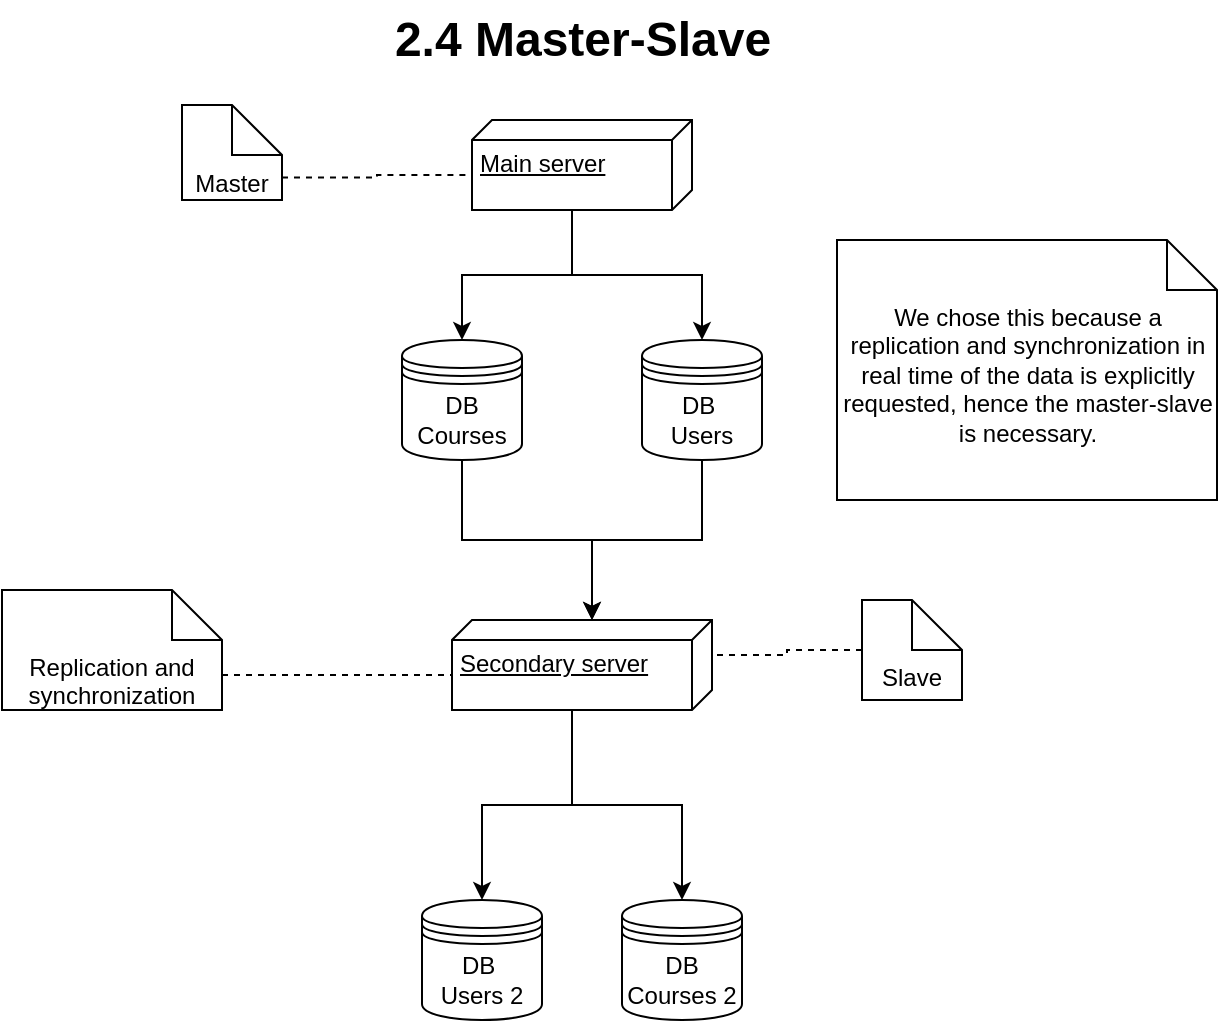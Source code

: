 <mxfile>
    <diagram id="kBUyb8M32Kv-CriAeQev" name="Page-1">
        <mxGraphModel dx="1147" dy="1383" grid="1" gridSize="10" guides="1" tooltips="1" connect="1" arrows="1" fold="1" page="1" pageScale="1" pageWidth="1100" pageHeight="850" background="none" math="0" shadow="0">
            <root>
                <mxCell id="0"/>
                <mxCell id="1" parent="0"/>
                <mxCell id="31" style="edgeStyle=orthogonalEdgeStyle;rounded=0;orthogonalLoop=1;jettySize=auto;html=1;exitX=0.5;exitY=1;exitDx=0;exitDy=0;entryX=0;entryY=0;entryDx=0;entryDy=60;entryPerimeter=0;" edge="1" parent="1" source="32" target="39">
                    <mxGeometry relative="1" as="geometry"/>
                </mxCell>
                <mxCell id="32" value="DB Courses" style="shape=datastore;whiteSpace=wrap;html=1;" vertex="1" parent="1">
                    <mxGeometry x="1546" y="340" width="60" height="60" as="geometry"/>
                </mxCell>
                <mxCell id="33" value="DB Courses 2" style="shape=datastore;whiteSpace=wrap;html=1;" vertex="1" parent="1">
                    <mxGeometry x="1656" y="620" width="60" height="60" as="geometry"/>
                </mxCell>
                <mxCell id="34" style="edgeStyle=orthogonalEdgeStyle;rounded=0;orthogonalLoop=1;jettySize=auto;html=1;exitX=0;exitY=0;exitDx=45;exitDy=60;exitPerimeter=0;entryX=0.5;entryY=0;entryDx=0;entryDy=0;" edge="1" parent="1" source="36" target="43">
                    <mxGeometry relative="1" as="geometry"/>
                </mxCell>
                <mxCell id="35" style="edgeStyle=orthogonalEdgeStyle;rounded=0;orthogonalLoop=1;jettySize=auto;html=1;exitX=0;exitY=0;exitDx=45;exitDy=60;exitPerimeter=0;entryX=0.5;entryY=0;entryDx=0;entryDy=0;" edge="1" parent="1" source="36" target="32">
                    <mxGeometry relative="1" as="geometry"/>
                </mxCell>
                <mxCell id="36" value="Main server" style="verticalAlign=top;align=left;spacingTop=8;spacingLeft=2;spacingRight=12;shape=cube;size=10;direction=south;fontStyle=4;html=1;" vertex="1" parent="1">
                    <mxGeometry x="1581" y="230" width="110" height="45" as="geometry"/>
                </mxCell>
                <mxCell id="37" style="edgeStyle=orthogonalEdgeStyle;rounded=0;orthogonalLoop=1;jettySize=auto;html=1;exitX=0;exitY=0;exitDx=45;exitDy=70;exitPerimeter=0;entryX=0.5;entryY=0;entryDx=0;entryDy=0;" edge="1" parent="1" source="39" target="41">
                    <mxGeometry relative="1" as="geometry"/>
                </mxCell>
                <mxCell id="38" style="edgeStyle=orthogonalEdgeStyle;rounded=0;orthogonalLoop=1;jettySize=auto;html=1;exitX=0;exitY=0;exitDx=45;exitDy=70;exitPerimeter=0;entryX=0.5;entryY=0;entryDx=0;entryDy=0;" edge="1" parent="1" source="39" target="33">
                    <mxGeometry relative="1" as="geometry"/>
                </mxCell>
                <mxCell id="39" value="Secondary server" style="verticalAlign=top;align=left;spacingTop=8;spacingLeft=2;spacingRight=12;shape=cube;size=10;direction=south;fontStyle=4;html=1;" vertex="1" parent="1">
                    <mxGeometry x="1571" y="480" width="130" height="45" as="geometry"/>
                </mxCell>
                <mxCell id="40" value="2.4 Master-Slave" style="text;strokeColor=none;fillColor=none;html=1;fontSize=24;fontStyle=1;verticalAlign=middle;align=center;" vertex="1" parent="1">
                    <mxGeometry x="1508.5" y="170" width="255" height="40" as="geometry"/>
                </mxCell>
                <mxCell id="41" value="DB&amp;nbsp;&lt;br&gt;Users 2" style="shape=datastore;whiteSpace=wrap;html=1;" vertex="1" parent="1">
                    <mxGeometry x="1556" y="620" width="60" height="60" as="geometry"/>
                </mxCell>
                <mxCell id="42" style="edgeStyle=orthogonalEdgeStyle;rounded=0;orthogonalLoop=1;jettySize=auto;html=1;exitX=0.5;exitY=1;exitDx=0;exitDy=0;entryX=0;entryY=0;entryDx=0;entryDy=60;entryPerimeter=0;" edge="1" parent="1" source="43" target="39">
                    <mxGeometry relative="1" as="geometry"/>
                </mxCell>
                <mxCell id="43" value="DB&amp;nbsp;&lt;br&gt;Users" style="shape=datastore;whiteSpace=wrap;html=1;" vertex="1" parent="1">
                    <mxGeometry x="1666" y="340" width="60" height="60" as="geometry"/>
                </mxCell>
                <mxCell id="44" style="edgeStyle=orthogonalEdgeStyle;rounded=0;orthogonalLoop=1;jettySize=auto;html=1;exitX=0;exitY=0;exitDx=80;exitDy=42.5;exitPerimeter=0;entryX=0;entryY=0;entryDx=27.5;entryDy=130;entryPerimeter=0;dashed=1;endArrow=none;endFill=0;" edge="1" parent="1" source="45" target="39">
                    <mxGeometry relative="1" as="geometry"/>
                </mxCell>
                <mxCell id="45" value="Replication and synchronization" style="shape=note2;boundedLbl=1;whiteSpace=wrap;html=1;size=25;verticalAlign=top;align=center;" vertex="1" parent="1">
                    <mxGeometry x="1346" y="465" width="110" height="60" as="geometry"/>
                </mxCell>
                <mxCell id="46" style="edgeStyle=orthogonalEdgeStyle;rounded=0;orthogonalLoop=1;jettySize=auto;html=1;exitX=0;exitY=0;exitDx=50;exitDy=36.25;exitPerimeter=0;entryX=0;entryY=0;entryDx=27.5;entryDy=110;entryPerimeter=0;dashed=1;endArrow=none;endFill=0;" edge="1" parent="1" source="47" target="36">
                    <mxGeometry relative="1" as="geometry"/>
                </mxCell>
                <mxCell id="47" value="Master" style="shape=note2;boundedLbl=1;whiteSpace=wrap;html=1;size=25;verticalAlign=top;align=center;" vertex="1" parent="1">
                    <mxGeometry x="1436" y="222.5" width="50" height="47.5" as="geometry"/>
                </mxCell>
                <mxCell id="48" style="edgeStyle=orthogonalEdgeStyle;rounded=0;orthogonalLoop=1;jettySize=auto;html=1;exitX=0;exitY=0.5;exitDx=0;exitDy=0;exitPerimeter=0;entryX=0;entryY=0;entryDx=17.5;entryDy=0;entryPerimeter=0;dashed=1;endArrow=none;endFill=0;" edge="1" parent="1" source="49" target="39">
                    <mxGeometry relative="1" as="geometry"/>
                </mxCell>
                <mxCell id="49" value="Slave" style="shape=note2;boundedLbl=1;whiteSpace=wrap;html=1;size=25;verticalAlign=top;align=center;" vertex="1" parent="1">
                    <mxGeometry x="1776" y="470" width="50" height="50" as="geometry"/>
                </mxCell>
                <mxCell id="50" value="We chose this because a replication and synchronization in real time of the data is explicitly requested, hence the master-slave is necessary." style="shape=note2;boundedLbl=1;whiteSpace=wrap;html=1;size=25;verticalAlign=top;align=center;" vertex="1" parent="1">
                    <mxGeometry x="1763.5" y="290" width="190" height="130" as="geometry"/>
                </mxCell>
            </root>
        </mxGraphModel>
    </diagram>
</mxfile>